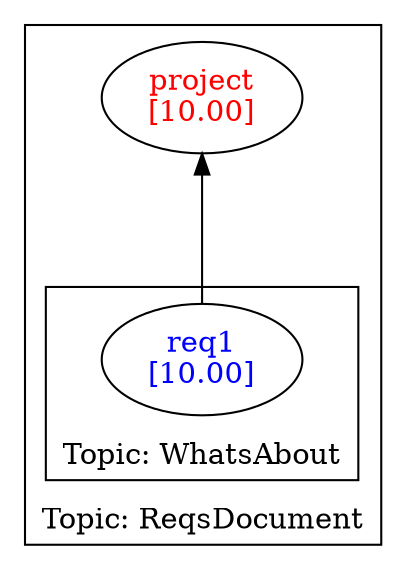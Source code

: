 digraph reqdeps {
rankdir=BT;
mclimit=10.0;
nslimit=10.0;ranksep=1;
subgraph cluster_GRAPH_ReqsDocument {
 label="Topic: ReqsDocument";
 subgraph cluster_GRAPH_WhatsAbout {
 label="Topic: WhatsAbout";
 req1 [fontcolor=blue,label="req1\n[10.00]"];
 }
project [fontcolor=red,label="project\n[10.00]"];
}
req1 -> project;
}